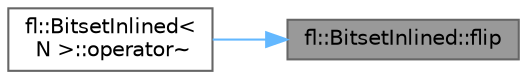 digraph "fl::BitsetInlined::flip"
{
 // INTERACTIVE_SVG=YES
 // LATEX_PDF_SIZE
  bgcolor="transparent";
  edge [fontname=Helvetica,fontsize=10,labelfontname=Helvetica,labelfontsize=10];
  node [fontname=Helvetica,fontsize=10,shape=box,height=0.2,width=0.4];
  rankdir="RL";
  Node1 [id="Node000001",label="fl::BitsetInlined::flip",height=0.2,width=0.4,color="gray40", fillcolor="grey60", style="filled", fontcolor="black",tooltip="Flips (toggles) the bit at position pos."];
  Node1 -> Node2 [id="edge1_Node000001_Node000002",dir="back",color="steelblue1",style="solid",tooltip=" "];
  Node2 [id="Node000002",label="fl::BitsetInlined\<\l N \>::operator~",height=0.2,width=0.4,color="grey40", fillcolor="white", style="filled",URL="$d6/d6a/classfl_1_1_bitset_inlined_ad7130a772306b5cb4524bfbf631b447d.html#ad7130a772306b5cb4524bfbf631b447d",tooltip=" "];
}
